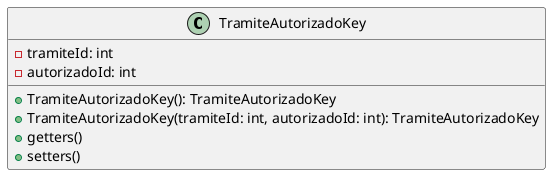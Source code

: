 @startuml TramiteAutorizadoKey

class TramiteAutorizadoKey{
 -tramiteId: int
 -autorizadoId: int
 +TramiteAutorizadoKey(): TramiteAutorizadoKey
 +TramiteAutorizadoKey(tramiteId: int, autorizadoId: int): TramiteAutorizadoKey
 +getters()
 +setters()
}

@enduml